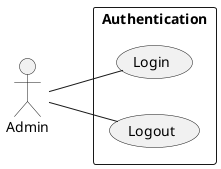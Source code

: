 @startuml authentication
left to right direction
actor Admin
rectangle "Authentication" {
    Admin -- (Login)    
    Admin -- (Logout)      
}
@enduml 